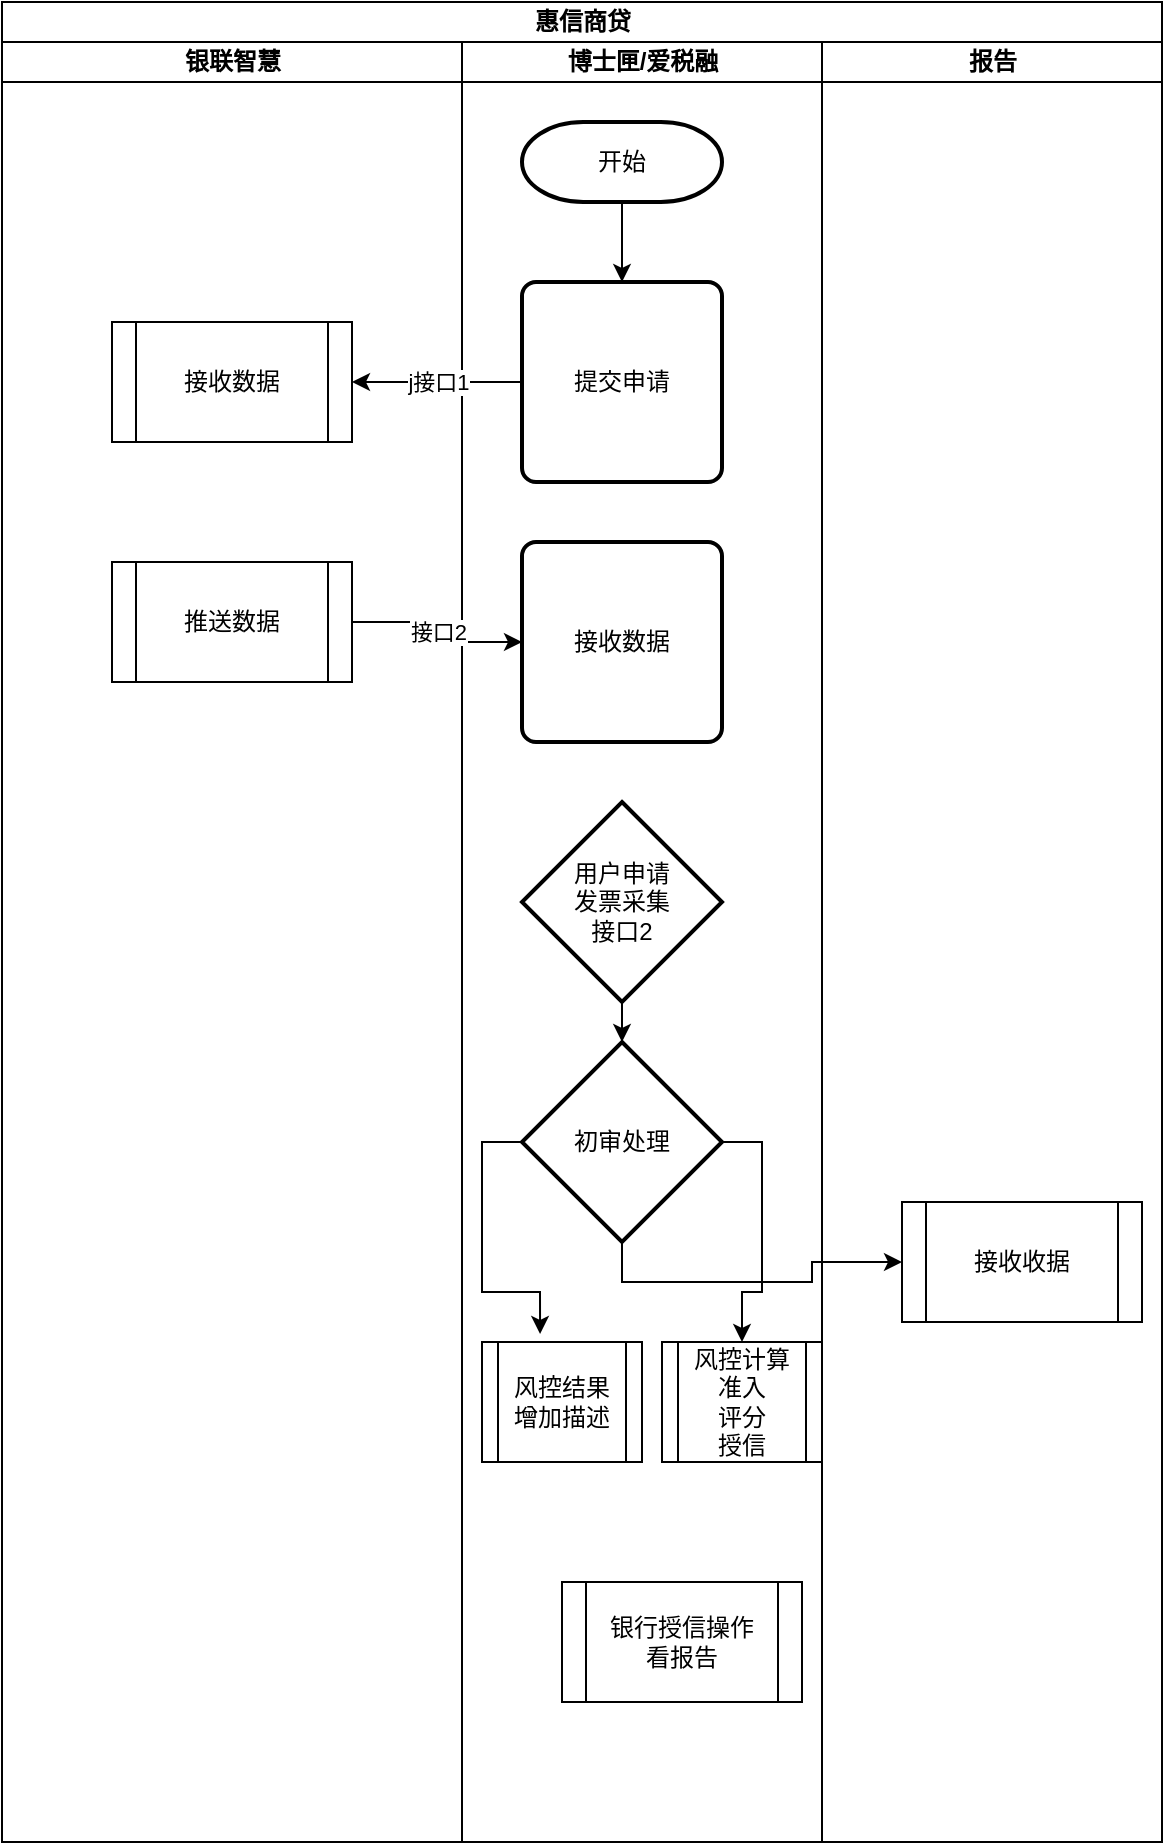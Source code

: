 <mxfile version="10.5.5" type="github"><diagram id="qYDoYuYdh6HzACyemTvk" name="第 1 页"><mxGraphModel dx="1080" dy="484" grid="1" gridSize="10" guides="1" tooltips="1" connect="1" arrows="1" fold="1" page="1" pageScale="1" pageWidth="827" pageHeight="1169" math="0" shadow="0"><root><mxCell id="0"/><mxCell id="1" parent="0"/><mxCell id="Un6qHYqOxysD7oxH8JVj-1" value="惠信商贷" style="swimlane;html=1;childLayout=stackLayout;resizeParent=1;resizeParentMax=0;startSize=20;" parent="1" vertex="1"><mxGeometry x="200" y="20" width="580" height="920" as="geometry"/></mxCell><mxCell id="Un6qHYqOxysD7oxH8JVj-2" value="银联智慧" style="swimlane;html=1;startSize=20;" parent="Un6qHYqOxysD7oxH8JVj-1" vertex="1"><mxGeometry y="20" width="230" height="900" as="geometry"/></mxCell><mxCell id="Wx_ygizyRrRt9y_rfnYo-3" value="接收数据" style="shape=process;whiteSpace=wrap;html=1;backgroundOutline=1;" vertex="1" parent="Un6qHYqOxysD7oxH8JVj-2"><mxGeometry x="55" y="140" width="120" height="60" as="geometry"/></mxCell><mxCell id="Wx_ygizyRrRt9y_rfnYo-6" value="推送数据" style="shape=process;whiteSpace=wrap;html=1;backgroundOutline=1;" vertex="1" parent="Un6qHYqOxysD7oxH8JVj-2"><mxGeometry x="55" y="260" width="120" height="60" as="geometry"/></mxCell><mxCell id="Un6qHYqOxysD7oxH8JVj-3" value="博士匣/爱税融" style="swimlane;html=1;startSize=20;" parent="Un6qHYqOxysD7oxH8JVj-1" vertex="1"><mxGeometry x="230" y="20" width="180" height="900" as="geometry"/></mxCell><mxCell id="Wx_ygizyRrRt9y_rfnYo-5" style="edgeStyle=orthogonalEdgeStyle;rounded=0;orthogonalLoop=1;jettySize=auto;html=1;exitX=0.5;exitY=1;exitDx=0;exitDy=0;exitPerimeter=0;entryX=0.5;entryY=0;entryDx=0;entryDy=0;" edge="1" parent="Un6qHYqOxysD7oxH8JVj-3" source="Wx_ygizyRrRt9y_rfnYo-1" target="Wx_ygizyRrRt9y_rfnYo-2"><mxGeometry relative="1" as="geometry"/></mxCell><mxCell id="Wx_ygizyRrRt9y_rfnYo-1" value="开始" style="strokeWidth=2;html=1;shape=mxgraph.flowchart.terminator;whiteSpace=wrap;" vertex="1" parent="Un6qHYqOxysD7oxH8JVj-3"><mxGeometry x="30" y="40" width="100" height="40" as="geometry"/></mxCell><mxCell id="Wx_ygizyRrRt9y_rfnYo-2" value="提交申请" style="rounded=1;whiteSpace=wrap;html=1;absoluteArcSize=1;arcSize=14;strokeWidth=2;" vertex="1" parent="Un6qHYqOxysD7oxH8JVj-3"><mxGeometry x="30" y="120" width="100" height="100" as="geometry"/></mxCell><mxCell id="Wx_ygizyRrRt9y_rfnYo-7" value="接收数据" style="rounded=1;whiteSpace=wrap;html=1;absoluteArcSize=1;arcSize=14;strokeWidth=2;" vertex="1" parent="Un6qHYqOxysD7oxH8JVj-3"><mxGeometry x="30" y="250" width="100" height="100" as="geometry"/></mxCell><mxCell id="Wx_ygizyRrRt9y_rfnYo-20" style="edgeStyle=orthogonalEdgeStyle;rounded=0;orthogonalLoop=1;jettySize=auto;html=1;exitX=0.5;exitY=1;exitDx=0;exitDy=0;exitPerimeter=0;entryX=0.5;entryY=0;entryDx=0;entryDy=0;entryPerimeter=0;" edge="1" parent="Un6qHYqOxysD7oxH8JVj-3" source="Wx_ygizyRrRt9y_rfnYo-15" target="Wx_ygizyRrRt9y_rfnYo-18"><mxGeometry relative="1" as="geometry"/></mxCell><mxCell id="Wx_ygizyRrRt9y_rfnYo-15" value="用户申请&lt;br&gt;发票采集&lt;br&gt;接口2&lt;br&gt;" style="strokeWidth=2;html=1;shape=mxgraph.flowchart.decision;whiteSpace=wrap;" vertex="1" parent="Un6qHYqOxysD7oxH8JVj-3"><mxGeometry x="30" y="380" width="100" height="100" as="geometry"/></mxCell><mxCell id="Wx_ygizyRrRt9y_rfnYo-25" style="edgeStyle=orthogonalEdgeStyle;rounded=0;orthogonalLoop=1;jettySize=auto;html=1;entryX=0.363;entryY=-0.067;entryDx=0;entryDy=0;entryPerimeter=0;exitX=0;exitY=0.5;exitDx=0;exitDy=0;exitPerimeter=0;" edge="1" parent="Un6qHYqOxysD7oxH8JVj-3" source="Wx_ygizyRrRt9y_rfnYo-18" target="Wx_ygizyRrRt9y_rfnYo-22"><mxGeometry relative="1" as="geometry"/></mxCell><mxCell id="Wx_ygizyRrRt9y_rfnYo-26" style="edgeStyle=orthogonalEdgeStyle;rounded=0;orthogonalLoop=1;jettySize=auto;html=1;entryX=0.5;entryY=0;entryDx=0;entryDy=0;exitX=1;exitY=0.5;exitDx=0;exitDy=0;exitPerimeter=0;" edge="1" parent="Un6qHYqOxysD7oxH8JVj-3" source="Wx_ygizyRrRt9y_rfnYo-18" target="Wx_ygizyRrRt9y_rfnYo-23"><mxGeometry relative="1" as="geometry"/></mxCell><mxCell id="Wx_ygizyRrRt9y_rfnYo-18" value="初审处理" style="strokeWidth=2;html=1;shape=mxgraph.flowchart.decision;whiteSpace=wrap;" vertex="1" parent="Un6qHYqOxysD7oxH8JVj-3"><mxGeometry x="30" y="500" width="100" height="100" as="geometry"/></mxCell><mxCell id="Wx_ygizyRrRt9y_rfnYo-22" value="风控结果&lt;br&gt;增加描述&lt;br&gt;" style="shape=process;whiteSpace=wrap;html=1;backgroundOutline=1;" vertex="1" parent="Un6qHYqOxysD7oxH8JVj-3"><mxGeometry x="10" y="650" width="80" height="60" as="geometry"/></mxCell><mxCell id="Wx_ygizyRrRt9y_rfnYo-23" value="风控计算&lt;br&gt;准入&lt;br&gt;评分&lt;br&gt;授信&lt;br&gt;" style="shape=process;whiteSpace=wrap;html=1;backgroundOutline=1;" vertex="1" parent="Un6qHYqOxysD7oxH8JVj-3"><mxGeometry x="100" y="650" width="80" height="60" as="geometry"/></mxCell><mxCell id="Wx_ygizyRrRt9y_rfnYo-29" value="银行授信操作&lt;br&gt;看报告&lt;br&gt;" style="shape=process;whiteSpace=wrap;html=1;backgroundOutline=1;" vertex="1" parent="Un6qHYqOxysD7oxH8JVj-3"><mxGeometry x="50" y="770" width="120" height="60" as="geometry"/></mxCell><mxCell id="Un6qHYqOxysD7oxH8JVj-4" value="报告" style="swimlane;html=1;startSize=20;" parent="Un6qHYqOxysD7oxH8JVj-1" vertex="1"><mxGeometry x="410" y="20" width="170" height="900" as="geometry"/></mxCell><mxCell id="Wx_ygizyRrRt9y_rfnYo-27" value="接收收据" style="shape=process;whiteSpace=wrap;html=1;backgroundOutline=1;" vertex="1" parent="Un6qHYqOxysD7oxH8JVj-4"><mxGeometry x="40" y="580" width="120" height="60" as="geometry"/></mxCell><mxCell id="Wx_ygizyRrRt9y_rfnYo-4" value="j接口1" style="edgeStyle=orthogonalEdgeStyle;rounded=0;orthogonalLoop=1;jettySize=auto;html=1;exitX=0;exitY=0.5;exitDx=0;exitDy=0;entryX=1;entryY=0.5;entryDx=0;entryDy=0;" edge="1" parent="Un6qHYqOxysD7oxH8JVj-1" source="Wx_ygizyRrRt9y_rfnYo-2" target="Wx_ygizyRrRt9y_rfnYo-3"><mxGeometry relative="1" as="geometry"/></mxCell><mxCell id="Wx_ygizyRrRt9y_rfnYo-8" value="接口2" style="edgeStyle=orthogonalEdgeStyle;rounded=0;orthogonalLoop=1;jettySize=auto;html=1;" edge="1" parent="Un6qHYqOxysD7oxH8JVj-1" source="Wx_ygizyRrRt9y_rfnYo-6" target="Wx_ygizyRrRt9y_rfnYo-7"><mxGeometry relative="1" as="geometry"/></mxCell><mxCell id="Wx_ygizyRrRt9y_rfnYo-28" style="edgeStyle=orthogonalEdgeStyle;rounded=0;orthogonalLoop=1;jettySize=auto;html=1;entryX=0;entryY=0.5;entryDx=0;entryDy=0;exitX=0.5;exitY=1;exitDx=0;exitDy=0;exitPerimeter=0;" edge="1" parent="Un6qHYqOxysD7oxH8JVj-1" source="Wx_ygizyRrRt9y_rfnYo-18" target="Wx_ygizyRrRt9y_rfnYo-27"><mxGeometry relative="1" as="geometry"/></mxCell></root></mxGraphModel></diagram></mxfile>
